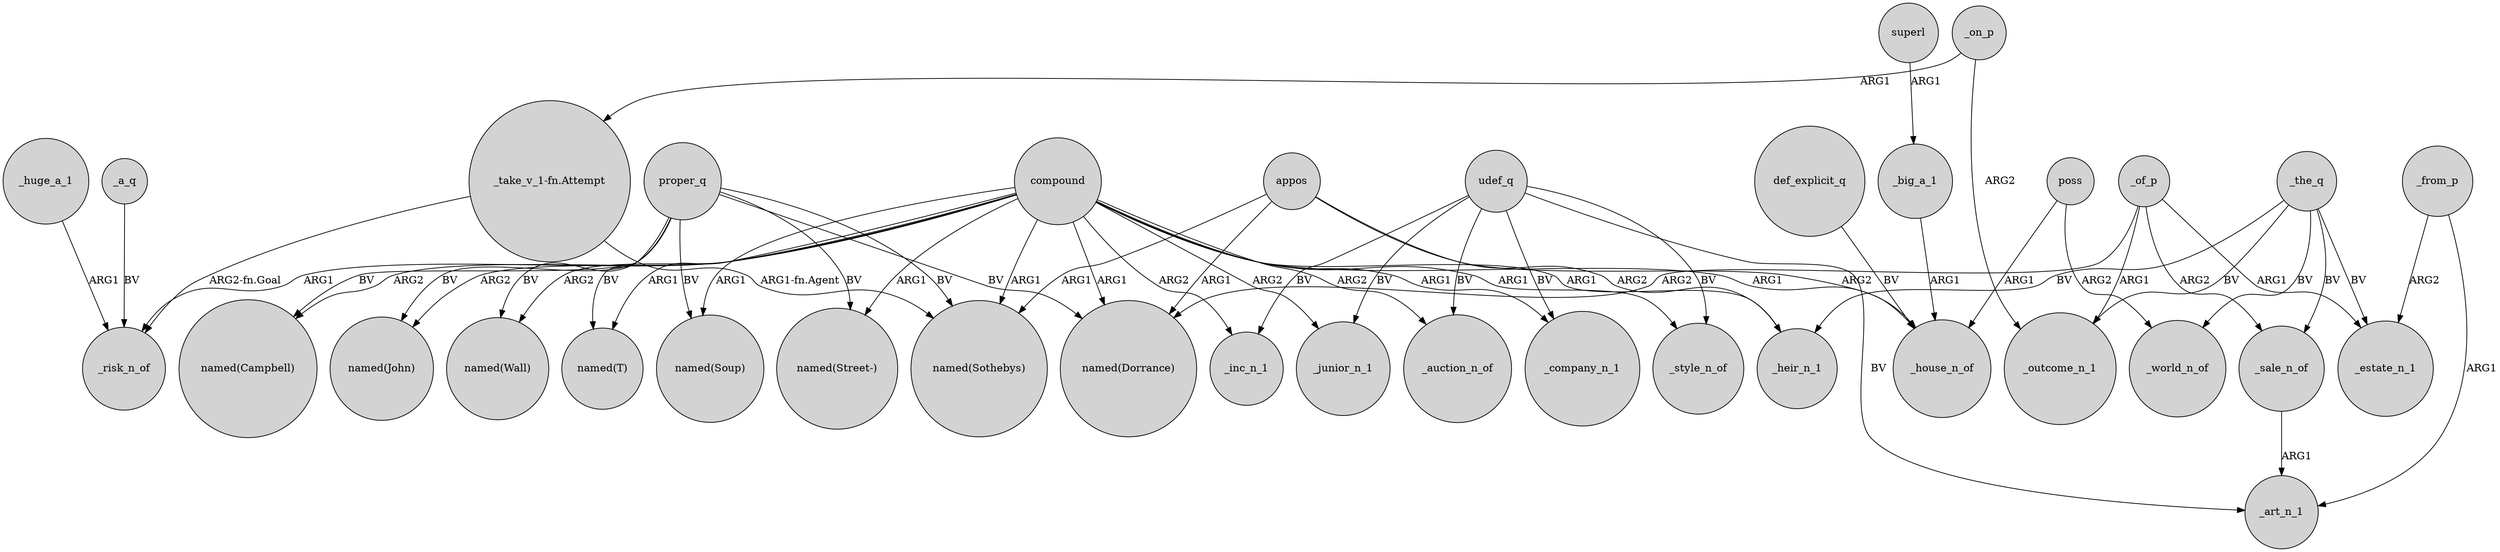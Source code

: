 digraph {
	node [shape=circle style=filled]
	_huge_a_1 -> _risk_n_of [label=ARG1]
	_on_p -> "_take_v_1-fn.Attempt" [label=ARG1]
	compound -> _house_n_of [label=ARG1]
	_a_q -> _risk_n_of [label=BV]
	proper_q -> "named(Soup)" [label=BV]
	compound -> "named(T)" [label=ARG1]
	appos -> "named(Dorrance)" [label=ARG1]
	udef_q -> _company_n_1 [label=BV]
	compound -> "named(Dorrance)" [label=ARG1]
	udef_q -> _auction_n_of [label=BV]
	_the_q -> _heir_n_1 [label=BV]
	_of_p -> _estate_n_1 [label=ARG1]
	compound -> "named(Soup)" [label=ARG1]
	compound -> _auction_n_of [label=ARG2]
	poss -> _house_n_of [label=ARG1]
	compound -> "named(Street-)" [label=ARG1]
	compound -> "named(Sothebys)" [label=ARG1]
	compound -> _company_n_1 [label=ARG1]
	_of_p -> _sale_n_of [label=ARG2]
	proper_q -> "named(Street-)" [label=BV]
	_the_q -> _estate_n_1 [label=BV]
	_on_p -> _outcome_n_1 [label=ARG2]
	appos -> _house_n_of [label=ARG2]
	udef_q -> _junior_n_1 [label=BV]
	"_take_v_1-fn.Attempt" -> "named(Sothebys)" [label="ARG1-fn.Agent"]
	udef_q -> _inc_n_1 [label=BV]
	compound -> "named(Wall)" [label=ARG2]
	proper_q -> "named(Sothebys)" [label=BV]
	"_take_v_1-fn.Attempt" -> _risk_n_of [label="ARG2-fn.Goal"]
	compound -> _inc_n_1 [label=ARG2]
	compound -> "named(John)" [label=ARG2]
	superl -> _big_a_1 [label=ARG1]
	proper_q -> "named(Campbell)" [label=BV]
	compound -> _style_n_of [label=ARG1]
	def_explicit_q -> _house_n_of [label=BV]
	proper_q -> "named(Dorrance)" [label=BV]
	appos -> _heir_n_1 [label=ARG2]
	compound -> _heir_n_1 [label=ARG1]
	_from_p -> _art_n_1 [label=ARG1]
	appos -> "named(Sothebys)" [label=ARG1]
	_big_a_1 -> _house_n_of [label=ARG1]
	compound -> _risk_n_of [label=ARG1]
	proper_q -> "named(Wall)" [label=BV]
	compound -> _junior_n_1 [label=ARG2]
	_of_p -> _outcome_n_1 [label=ARG1]
	proper_q -> "named(T)" [label=BV]
	compound -> "named(Campbell)" [label=ARG2]
	udef_q -> _style_n_of [label=BV]
	_the_q -> _outcome_n_1 [label=BV]
	udef_q -> _art_n_1 [label=BV]
	poss -> _world_n_of [label=ARG2]
	_of_p -> "named(Dorrance)" [label=ARG2]
	_the_q -> _sale_n_of [label=BV]
	_sale_n_of -> _art_n_1 [label=ARG1]
	_from_p -> _estate_n_1 [label=ARG2]
	_the_q -> _world_n_of [label=BV]
	proper_q -> "named(John)" [label=BV]
}
